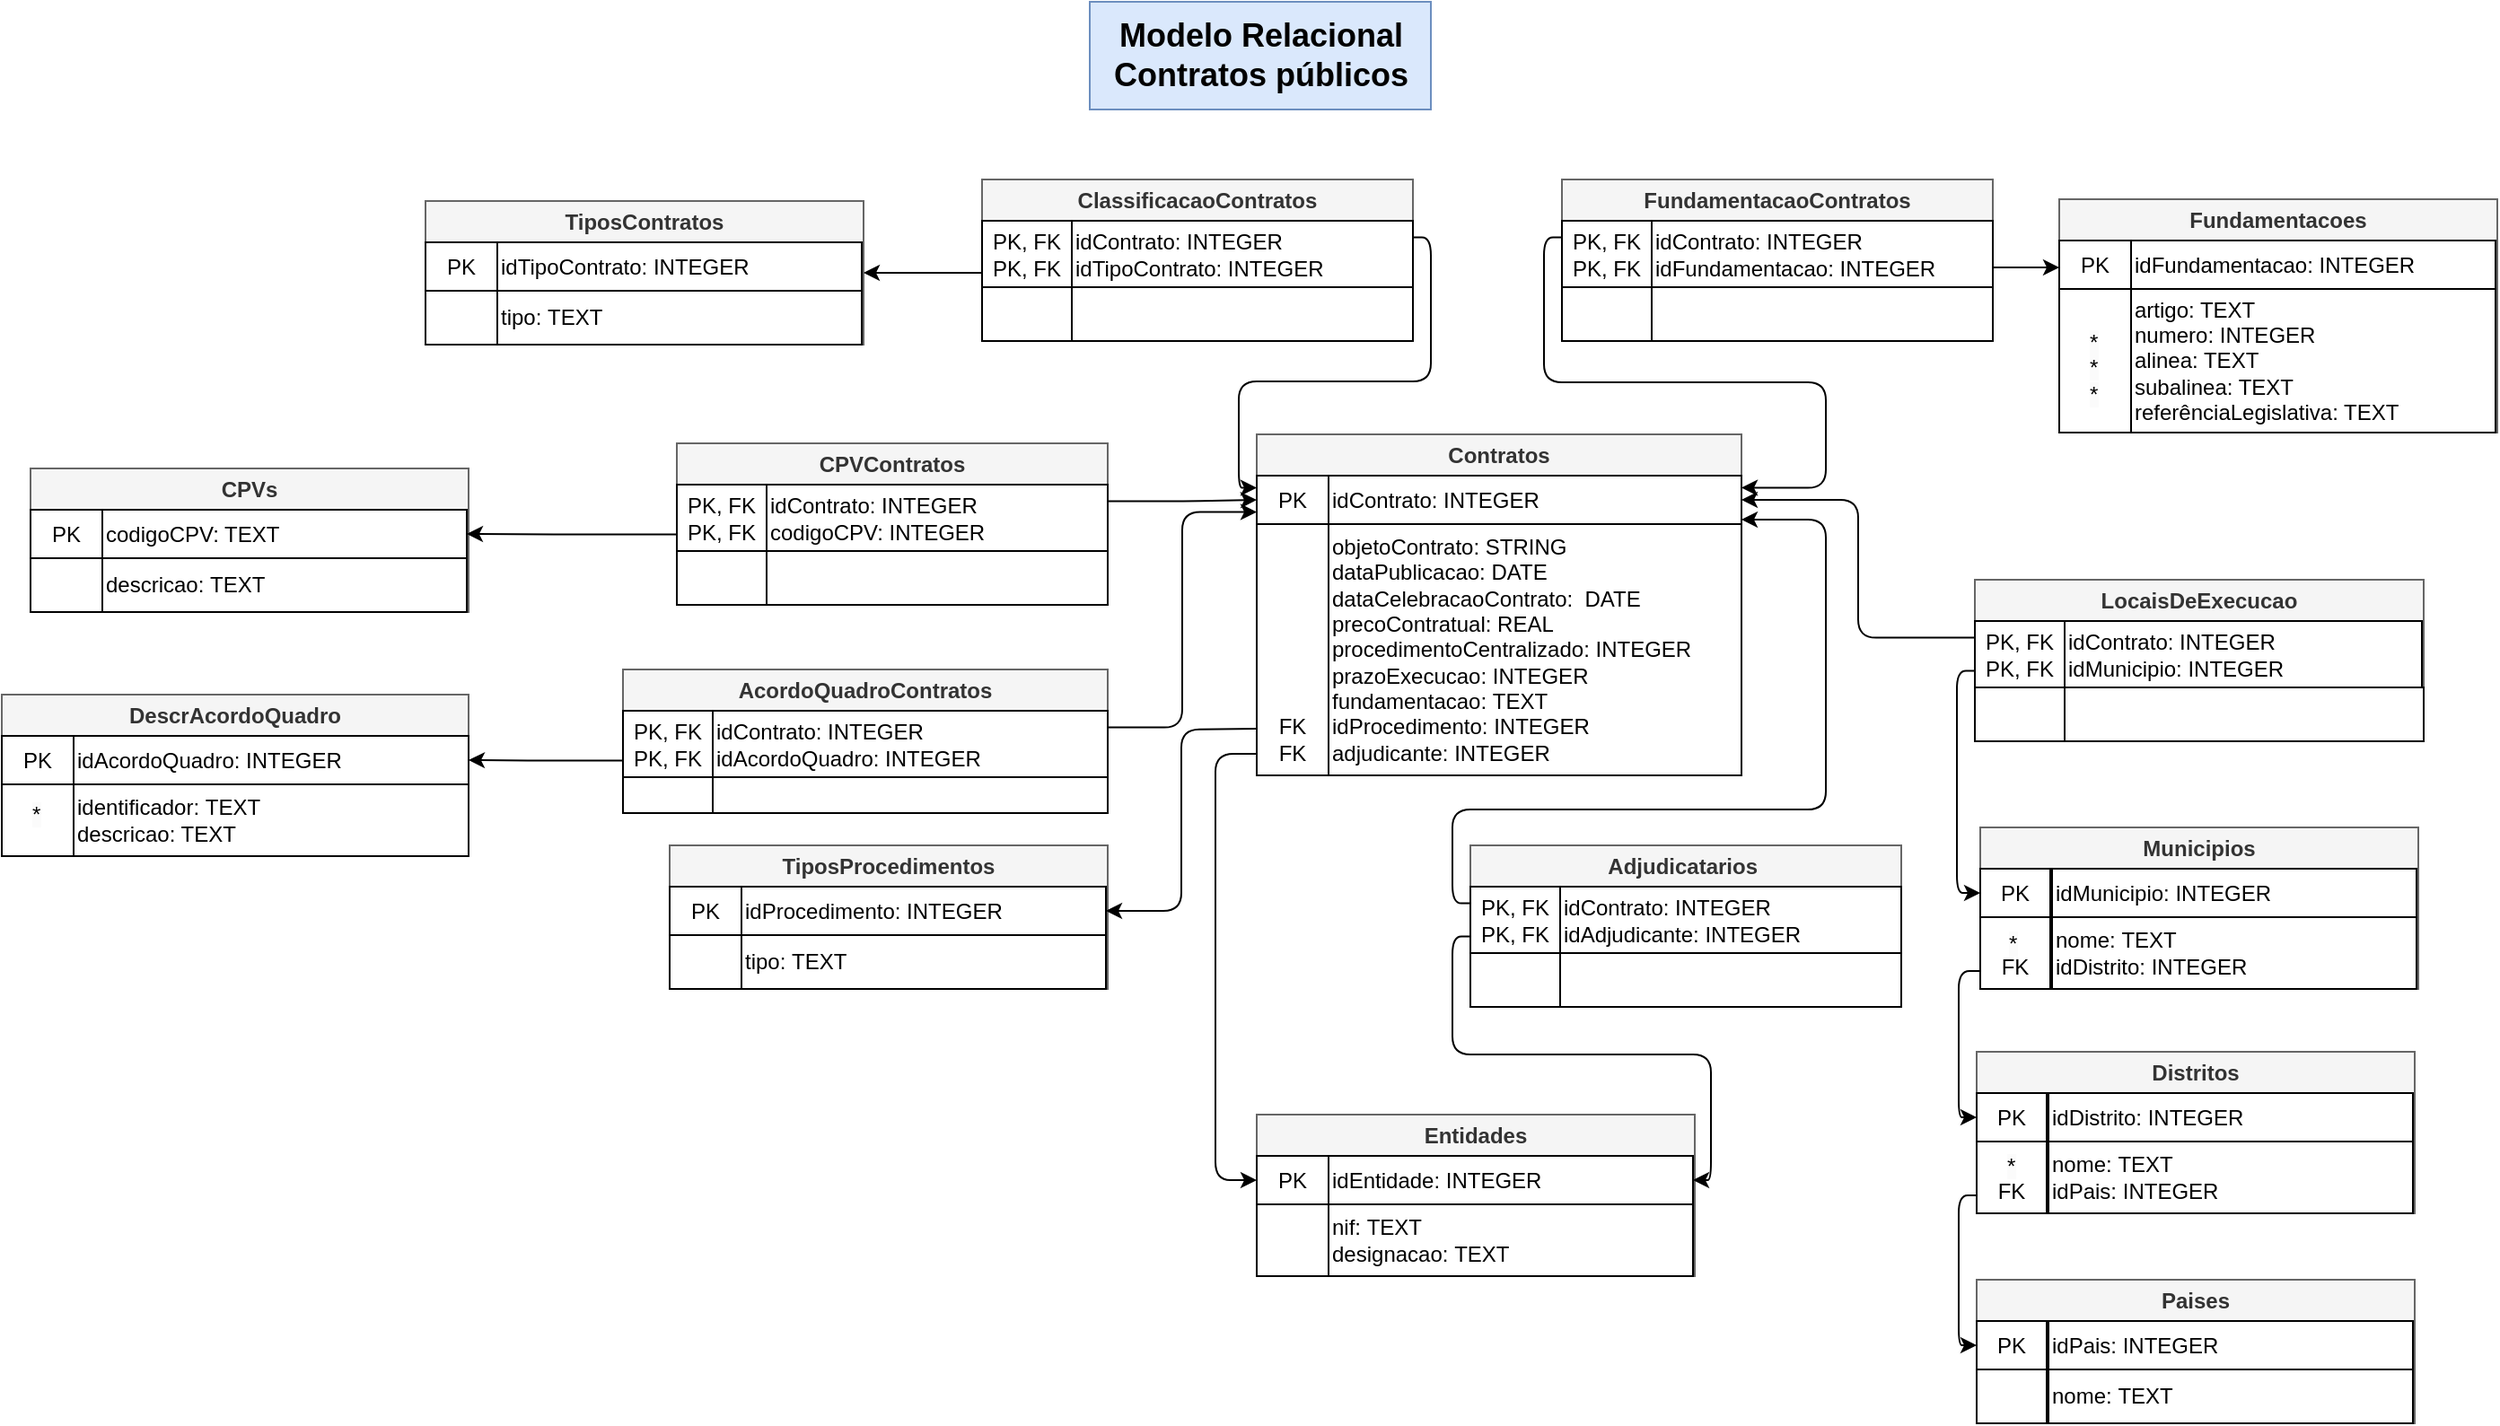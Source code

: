 <mxfile>
    <diagram name="Página-1" id="wmexFkZFV4C5G2_LSLB-">
        <mxGraphModel dx="3047" dy="1538" grid="1" gridSize="10" guides="1" tooltips="1" connect="1" arrows="1" fold="1" page="1" pageScale="1" pageWidth="827" pageHeight="1169" background="#ffffff" math="0" shadow="0">
            <root>
                <mxCell id="0"/>
                <mxCell id="1" parent="0"/>
                <mxCell id="37" style="edgeStyle=orthogonalEdgeStyle;html=1;exitX=0;exitY=1;exitDx=0;exitDy=0;entryX=0;entryY=0.5;entryDx=0;entryDy=0;" parent="1" target="dAuswY9n_uoiKKatBOaa-31" edge="1">
                    <mxGeometry relative="1" as="geometry">
                        <mxPoint x="-1010" y="-551.077" as="targetPoint"/>
                        <mxPoint x="-997.0" y="-551" as="sourcePoint"/>
                        <Array as="points">
                            <mxPoint x="-1020" y="-551"/>
                            <mxPoint x="-1020" y="-313"/>
                        </Array>
                    </mxGeometry>
                </mxCell>
                <mxCell id="24jAjjag3Yym39tfX2p5-30" value="Contratos" style="swimlane;whiteSpace=wrap;html=1;fillColor=#f5f5f5;fontColor=#333333;strokeColor=#666666;" parent="1" vertex="1">
                    <mxGeometry x="-997" y="-729" width="270" height="190" as="geometry">
                        <mxRectangle x="290" y="50" width="90" height="30" as="alternateBounds"/>
                    </mxGeometry>
                </mxCell>
                <mxCell id="24jAjjag3Yym39tfX2p5-31" value="&lt;span style=&quot;text-align: justify;&quot;&gt;idContrato:&amp;nbsp;&lt;/span&gt;INTEGER" style="whiteSpace=wrap;html=1;align=left;" parent="24jAjjag3Yym39tfX2p5-30" vertex="1">
                    <mxGeometry x="40" y="23" width="230" height="27" as="geometry"/>
                </mxCell>
                <mxCell id="dAuswY9n_uoiKKatBOaa-8" value="&lt;div style=&quot;text-align: left;&quot;&gt;&lt;span style=&quot;background-color: initial;&quot;&gt;PK&lt;/span&gt;&lt;/div&gt;" style="rounded=0;whiteSpace=wrap;html=1;" parent="24jAjjag3Yym39tfX2p5-30" vertex="1">
                    <mxGeometry y="23" width="40" height="27" as="geometry"/>
                </mxCell>
                <mxCell id="dAuswY9n_uoiKKatBOaa-12" value="&lt;div style=&quot;text-align: justify;&quot;&gt;&lt;span style=&quot;background-color: initial;&quot;&gt;objetoContrato: STRING&lt;/span&gt;&lt;/div&gt;&lt;div style=&quot;text-align: justify;&quot;&gt;dataPublicacao: DATE&lt;/div&gt;&lt;div style=&quot;text-align: justify;&quot;&gt;dataCelebracaoContrato:&amp;nbsp;&amp;nbsp;&lt;span style=&quot;background-color: initial;&quot;&gt;DATE&lt;/span&gt;&lt;/div&gt;&lt;div style=&quot;text-align: justify;&quot;&gt;precoContratual: REAL&lt;/div&gt;&lt;div style=&quot;text-align: justify;&quot;&gt;procedimentoCentralizado: INTEGER&lt;span style=&quot;background-color: initial; color: rgba(0, 0, 0, 0); font-family: monospace; font-size: 0px; text-align: left; text-wrap-mode: nowrap;&quot;&gt;%3CmxGraphModel%3E%3Croot%3E%3CmxCell%20id%3D%220%22%2F%3E%3CmxCell%20id%3D%221%22%20parent%3D%220%22%2F%3E%3CmxCell%20id%3D%222%22%20value%3D%22Contrato%22%20style%3D%22swimlane%3BwhiteSpace%3Dwrap%3Bhtml%3D1%3B%22%20vertex%3D%221%22%20parent%3D%221%22%3E%3CmxGeometry%20x%3D%22290%22%20y%3D%2250%22%20width%3D%22200%22%20height%3D%22200%22%20as%3D%22geometry%22%3E%3CmxRectangle%20x%3D%22290%22%20y%3D%2250%22%20width%3D%2290%22%20height%3D%2230%22%20as%3D%22alternateBounds%22%2F%3E%3C%2FmxGeometry%3E%3C%2FmxCell%3E%3CmxCell%20id%3D%223%22%20value%3D%22%26lt%3Bdiv%20style%3D%26quot%3Btext-align%3A%20justify%3B%26quot%3B%26gt%3BidContrato%26lt%3B%2Fdiv%26gt%3B%26lt%3Bdiv%20style%3D%26quot%3Btext-align%3A%20justify%3B%26quot%3B%26gt%3BtipoContrato%26lt%3B%2Fdiv%26gt%3B%26lt%3Bdiv%20style%3D%26quot%3Btext-align%3A%20justify%3B%26quot%3B%26gt%3BdataPublicacao%26lt%3B%2Fdiv%26gt%3B%26lt%3Bdiv%20style%3D%26quot%3Btext-align%3A%20justify%3B%26quot%3B%26gt%3BprecoContratual%26lt%3B%2Fdiv%26gt%3B%26lt%3Bdiv%20style%3D%26quot%3Btext-align%3A%20justify%3B%26quot%3B%26gt%3Bcpv%26lt%3B%2Fdiv%26gt%3B%26lt%3Bdiv%20style%3D%26quot%3Btext-align%3A%20justify%3B%26quot%3B%26gt%3BprocedimentoCentralizado%26lt%3B%2Fdiv%26gt%3B%26lt%3Bdiv%20style%3D%26quot%3Btext-align%3A%20justify%3B%26quot%3B%26gt%3BdescrAcordoQuadro%26lt%3B%2Fdiv%26gt%3B%26lt%3Bdiv%20style%3D%26quot%3Btext-align%3A%20justify%3B%26quot%3B%26gt%3Bfundamentacao%26lt%3B%2Fdiv%26gt%3B%22%20style%3D%22whiteSpace%3Dwrap%3Bhtml%3D1%3Balign%3Dleft%3B%22%20vertex%3D%221%22%20parent%3D%222%22%3E%3CmxGeometry%20y%3D%2223%22%20width%3D%22200%22%20height%3D%22177%22%20as%3D%22geometry%22%2F%3E%3C%2FmxCell%3E%3C%2Froot%3E%3C%2FmxG&lt;/span&gt;&lt;/div&gt;&lt;div style=&quot;text-align: justify;&quot;&gt;&lt;span style=&quot;text-align: left;&quot;&gt;prazoExecucao:&amp;nbsp;&lt;/span&gt;&lt;span style=&quot;background-color: initial; text-align: left;&quot;&gt;INTEGER&lt;/span&gt;&lt;/div&gt;&lt;div style=&quot;text-align: justify;&quot;&gt;&lt;span style=&quot;text-align: left;&quot;&gt;fundamentacao&lt;/span&gt;&lt;span style=&quot;background-color: initial;&quot;&gt;:&amp;nbsp;&lt;/span&gt;&lt;span style=&quot;background-color: initial; text-align: left;&quot;&gt;TEXT&lt;/span&gt;&lt;/div&gt;&lt;div style=&quot;text-align: justify;&quot;&gt;&lt;span style=&quot;text-align: left;&quot;&gt;idProcedimento&lt;/span&gt;&lt;span style=&quot;border-color: var(--border-color); background-color: initial;&quot;&gt;:&amp;nbsp;&lt;/span&gt;&lt;span style=&quot;border-color: var(--border-color); text-align: left; background-color: initial;&quot;&gt;INTEGER&lt;/span&gt;&lt;span style=&quot;background-color: initial; text-align: left;&quot;&gt;&lt;br&gt;&lt;/span&gt;&lt;/div&gt;&lt;div style=&quot;text-align: left;&quot;&gt;adjudicante:&amp;nbsp;&lt;span style=&quot;background-color: initial;&quot;&gt;INTEGER&lt;/span&gt;&lt;/div&gt;" style="whiteSpace=wrap;html=1;align=left;" parent="24jAjjag3Yym39tfX2p5-30" vertex="1">
                    <mxGeometry x="40" y="50" width="230" height="140" as="geometry"/>
                </mxCell>
                <mxCell id="dAuswY9n_uoiKKatBOaa-13" value="&lt;div style=&quot;text-align: left; line-height: 120%;&quot;&gt;&lt;br&gt;&lt;/div&gt;&lt;div style=&quot;text-align: left; line-height: 120%;&quot;&gt;&lt;br&gt;&lt;/div&gt;&lt;div style=&quot;text-align: left; line-height: 120%;&quot;&gt;&lt;br&gt;&lt;/div&gt;&lt;div style=&quot;text-align: left; line-height: 120%;&quot;&gt;&lt;br&gt;&lt;/div&gt;&lt;div style=&quot;text-align: left; line-height: 120%;&quot;&gt;&lt;br&gt;&lt;/div&gt;&lt;div style=&quot;text-align: left; line-height: 120%;&quot;&gt;&lt;br&gt;&lt;/div&gt;&lt;div style=&quot;text-align: left; line-height: 120%;&quot;&gt;&lt;br&gt;&lt;/div&gt;&lt;div style=&quot;text-align: left; line-height: 120%;&quot;&gt;FK&lt;/div&gt;&lt;div style=&quot;text-align: left; line-height: 120%;&quot;&gt;&lt;span style=&quot;background-color: initial;&quot;&gt;FK&lt;/span&gt;&lt;/div&gt;" style="rounded=0;whiteSpace=wrap;html=1;" parent="24jAjjag3Yym39tfX2p5-30" vertex="1">
                    <mxGeometry y="50" width="40" height="140" as="geometry"/>
                </mxCell>
                <mxCell id="24jAjjag3Yym39tfX2p5-79" value="&lt;font color=&quot;#000000&quot;&gt;Modelo Relacional&lt;br&gt;&lt;/font&gt;&lt;div style=&quot;font-size: 18px;&quot;&gt;&lt;font color=&quot;#000000&quot;&gt;Contratos públicos&lt;/font&gt;&lt;/div&gt;" style="text;html=1;align=center;verticalAlign=middle;resizable=0;points=[];autosize=1;strokeColor=#6c8ebf;fillColor=#dae8fc;fontStyle=1;fontSize=18;" parent="1" vertex="1">
                    <mxGeometry x="-1090" y="-970" width="190" height="60" as="geometry"/>
                </mxCell>
                <mxCell id="dAuswY9n_uoiKKatBOaa-14" value="TiposContratos" style="swimlane;whiteSpace=wrap;html=1;fillColor=#f5f5f5;fontColor=#333333;strokeColor=#666666;" parent="1" vertex="1">
                    <mxGeometry x="-1460" y="-859" width="244" height="80" as="geometry">
                        <mxRectangle x="290" y="50" width="90" height="30" as="alternateBounds"/>
                    </mxGeometry>
                </mxCell>
                <mxCell id="dAuswY9n_uoiKKatBOaa-15" value="&lt;span style=&quot;text-align: justify;&quot;&gt;idTipoContrato:&amp;nbsp;&lt;/span&gt;INTEGER" style="whiteSpace=wrap;html=1;align=left;" parent="dAuswY9n_uoiKKatBOaa-14" vertex="1">
                    <mxGeometry x="40" y="23" width="203" height="27" as="geometry"/>
                </mxCell>
                <mxCell id="dAuswY9n_uoiKKatBOaa-16" value="&lt;div style=&quot;text-align: left;&quot;&gt;&lt;span style=&quot;background-color: initial;&quot;&gt;PK&lt;/span&gt;&lt;/div&gt;" style="rounded=0;whiteSpace=wrap;html=1;" parent="dAuswY9n_uoiKKatBOaa-14" vertex="1">
                    <mxGeometry y="23" width="40" height="27" as="geometry"/>
                </mxCell>
                <mxCell id="dAuswY9n_uoiKKatBOaa-17" value="&lt;div style=&quot;text-align: justify;&quot;&gt;&lt;span style=&quot;text-align: left;&quot;&gt;tipo:&amp;nbsp;&lt;/span&gt;&lt;span style=&quot;background-color: initial; text-align: left;&quot;&gt;TEXT&lt;/span&gt;&lt;/div&gt;" style="whiteSpace=wrap;html=1;align=left;" parent="dAuswY9n_uoiKKatBOaa-14" vertex="1">
                    <mxGeometry x="40" y="50" width="203" height="30" as="geometry"/>
                </mxCell>
                <mxCell id="dAuswY9n_uoiKKatBOaa-18" value="&lt;div style=&quot;text-align: left; line-height: 120%;&quot;&gt;&lt;br&gt;&lt;/div&gt;" style="rounded=0;whiteSpace=wrap;html=1;" parent="dAuswY9n_uoiKKatBOaa-14" vertex="1">
                    <mxGeometry y="50" width="40" height="30" as="geometry"/>
                </mxCell>
                <mxCell id="dAuswY9n_uoiKKatBOaa-19" value="CPVs" style="swimlane;whiteSpace=wrap;html=1;fillColor=#f5f5f5;fontColor=#333333;strokeColor=#666666;" parent="1" vertex="1">
                    <mxGeometry x="-1680" y="-710" width="244" height="80" as="geometry">
                        <mxRectangle x="290" y="50" width="90" height="30" as="alternateBounds"/>
                    </mxGeometry>
                </mxCell>
                <mxCell id="dAuswY9n_uoiKKatBOaa-20" value="codigoCPV: TEXT" style="whiteSpace=wrap;html=1;align=left;" parent="dAuswY9n_uoiKKatBOaa-19" vertex="1">
                    <mxGeometry x="40" y="23" width="203" height="27" as="geometry"/>
                </mxCell>
                <mxCell id="dAuswY9n_uoiKKatBOaa-21" value="&lt;div style=&quot;text-align: left;&quot;&gt;&lt;span style=&quot;background-color: initial;&quot;&gt;PK&lt;/span&gt;&lt;/div&gt;" style="rounded=0;whiteSpace=wrap;html=1;" parent="dAuswY9n_uoiKKatBOaa-19" vertex="1">
                    <mxGeometry y="23" width="40" height="27" as="geometry"/>
                </mxCell>
                <mxCell id="dAuswY9n_uoiKKatBOaa-22" value="&lt;div style=&quot;text-align: justify;&quot;&gt;&lt;span style=&quot;text-align: left;&quot;&gt;descricao:&amp;nbsp;&lt;/span&gt;&lt;span style=&quot;background-color: initial; text-align: left;&quot;&gt;TEXT&lt;/span&gt;&lt;/div&gt;" style="whiteSpace=wrap;html=1;align=left;" parent="dAuswY9n_uoiKKatBOaa-19" vertex="1">
                    <mxGeometry x="40" y="50" width="203" height="30" as="geometry"/>
                </mxCell>
                <mxCell id="dAuswY9n_uoiKKatBOaa-23" value="&lt;div style=&quot;text-align: left; line-height: 120%;&quot;&gt;&lt;br&gt;&lt;/div&gt;" style="rounded=0;whiteSpace=wrap;html=1;" parent="dAuswY9n_uoiKKatBOaa-19" vertex="1">
                    <mxGeometry y="50" width="40" height="30" as="geometry"/>
                </mxCell>
                <mxCell id="dAuswY9n_uoiKKatBOaa-29" value="Entidades" style="swimlane;whiteSpace=wrap;html=1;fillColor=#f5f5f5;fontColor=#333333;strokeColor=#666666;" parent="1" vertex="1">
                    <mxGeometry x="-997" y="-350" width="244" height="90" as="geometry">
                        <mxRectangle x="290" y="50" width="90" height="30" as="alternateBounds"/>
                    </mxGeometry>
                </mxCell>
                <mxCell id="dAuswY9n_uoiKKatBOaa-30" value="idEntidade: INTEGER" style="whiteSpace=wrap;html=1;align=left;" parent="dAuswY9n_uoiKKatBOaa-29" vertex="1">
                    <mxGeometry x="40" y="23" width="203" height="27" as="geometry"/>
                </mxCell>
                <mxCell id="dAuswY9n_uoiKKatBOaa-31" value="&lt;div style=&quot;text-align: left;&quot;&gt;&lt;span style=&quot;background-color: initial;&quot;&gt;PK&lt;/span&gt;&lt;/div&gt;" style="rounded=0;whiteSpace=wrap;html=1;" parent="dAuswY9n_uoiKKatBOaa-29" vertex="1">
                    <mxGeometry y="23" width="40" height="27" as="geometry"/>
                </mxCell>
                <mxCell id="dAuswY9n_uoiKKatBOaa-32" value="&lt;div style=&quot;text-align: justify;&quot;&gt;&lt;span style=&quot;text-align: left;&quot;&gt;nif:&amp;nbsp;&lt;/span&gt;&lt;span style=&quot;background-color: initial; text-align: left;&quot;&gt;TEXT&lt;/span&gt;&lt;/div&gt;&lt;div style=&quot;text-align: justify;&quot;&gt;&lt;span style=&quot;text-align: left;&quot;&gt;designacao:&amp;nbsp;&lt;/span&gt;&lt;span style=&quot;background-color: initial; text-align: left;&quot;&gt;TEXT&lt;/span&gt;&lt;/div&gt;" style="whiteSpace=wrap;html=1;align=left;" parent="dAuswY9n_uoiKKatBOaa-29" vertex="1">
                    <mxGeometry x="40" y="50" width="203" height="40" as="geometry"/>
                </mxCell>
                <mxCell id="dAuswY9n_uoiKKatBOaa-33" value="&lt;div style=&quot;text-align: left; line-height: 120%;&quot;&gt;&lt;br&gt;&lt;/div&gt;" style="rounded=0;whiteSpace=wrap;html=1;" parent="dAuswY9n_uoiKKatBOaa-29" vertex="1">
                    <mxGeometry y="50" width="40" height="40" as="geometry"/>
                </mxCell>
                <mxCell id="dAuswY9n_uoiKKatBOaa-50" value="Municipios" style="swimlane;whiteSpace=wrap;html=1;fillColor=#f5f5f5;fontColor=#333333;strokeColor=#666666;" parent="1" vertex="1">
                    <mxGeometry x="-594" y="-510" width="244" height="90" as="geometry">
                        <mxRectangle x="290" y="50" width="90" height="30" as="alternateBounds"/>
                    </mxGeometry>
                </mxCell>
                <mxCell id="dAuswY9n_uoiKKatBOaa-51" value="idMunicipio: INTEGER" style="whiteSpace=wrap;html=1;align=left;" parent="dAuswY9n_uoiKKatBOaa-50" vertex="1">
                    <mxGeometry x="40" y="23" width="203" height="27" as="geometry"/>
                </mxCell>
                <mxCell id="dAuswY9n_uoiKKatBOaa-52" value="&lt;div style=&quot;text-align: left;&quot;&gt;&lt;span style=&quot;background-color: initial;&quot;&gt;PK&lt;/span&gt;&lt;/div&gt;" style="rounded=0;whiteSpace=wrap;html=1;" parent="dAuswY9n_uoiKKatBOaa-50" vertex="1">
                    <mxGeometry y="23" width="39" height="27" as="geometry"/>
                </mxCell>
                <mxCell id="dAuswY9n_uoiKKatBOaa-53" value="&lt;div style=&quot;text-align: justify;&quot;&gt;&lt;span style=&quot;text-align: left;&quot;&gt;nome:&amp;nbsp;&lt;/span&gt;&lt;span style=&quot;background-color: initial; text-align: left;&quot;&gt;TEXT&lt;/span&gt;&lt;/div&gt;&lt;div style=&quot;text-align: left;&quot;&gt;idDistrito:&amp;nbsp;&lt;span style=&quot;background-color: initial;&quot;&gt;INTEGER&lt;/span&gt;&lt;/div&gt;" style="whiteSpace=wrap;html=1;align=left;" parent="dAuswY9n_uoiKKatBOaa-50" vertex="1">
                    <mxGeometry x="40" y="50" width="203" height="40" as="geometry"/>
                </mxCell>
                <mxCell id="dAuswY9n_uoiKKatBOaa-54" value="&lt;div style=&quot;text-align: left; line-height: 120%;&quot;&gt;&lt;br&gt;&lt;/div&gt;&lt;div style=&quot;text-align: left; line-height: 120%;&quot;&gt;FK&lt;/div&gt;" style="rounded=0;whiteSpace=wrap;html=1;" parent="dAuswY9n_uoiKKatBOaa-50" vertex="1">
                    <mxGeometry y="50" width="39" height="40" as="geometry"/>
                </mxCell>
                <mxCell id="58" value="&lt;span style=&quot;color: rgb(0, 0, 0); font-family: Helvetica; font-size: 12px; font-style: normal; font-variant-ligatures: normal; font-variant-caps: normal; font-weight: 400; letter-spacing: normal; orphans: 2; text-align: left; text-indent: 0px; text-transform: none; widows: 2; word-spacing: 0px; -webkit-text-stroke-width: 0px; background-color: rgb(251, 251, 251); text-decoration-thickness: initial; text-decoration-style: initial; text-decoration-color: initial; float: none; display: inline !important;&quot;&gt;*&lt;/span&gt;" style="text;whiteSpace=wrap;html=1;" parent="dAuswY9n_uoiKKatBOaa-50" vertex="1">
                    <mxGeometry x="14" y="51" width="10" height="17" as="geometry"/>
                </mxCell>
                <mxCell id="dAuswY9n_uoiKKatBOaa-71" value="Paises" style="swimlane;whiteSpace=wrap;html=1;fillColor=#f5f5f5;fontColor=#333333;strokeColor=#666666;" parent="1" vertex="1">
                    <mxGeometry x="-596" y="-258" width="244" height="80" as="geometry">
                        <mxRectangle x="290" y="50" width="90" height="30" as="alternateBounds"/>
                    </mxGeometry>
                </mxCell>
                <mxCell id="dAuswY9n_uoiKKatBOaa-72" value="idPais: INTEGER" style="whiteSpace=wrap;html=1;align=left;" parent="dAuswY9n_uoiKKatBOaa-71" vertex="1">
                    <mxGeometry x="40" y="23" width="203" height="27" as="geometry"/>
                </mxCell>
                <mxCell id="dAuswY9n_uoiKKatBOaa-73" value="&lt;div style=&quot;text-align: left;&quot;&gt;&lt;span style=&quot;background-color: initial;&quot;&gt;PK&lt;/span&gt;&lt;/div&gt;" style="rounded=0;whiteSpace=wrap;html=1;" parent="dAuswY9n_uoiKKatBOaa-71" vertex="1">
                    <mxGeometry y="23" width="39" height="27" as="geometry"/>
                </mxCell>
                <mxCell id="dAuswY9n_uoiKKatBOaa-74" value="&lt;div style=&quot;text-align: justify;&quot;&gt;&lt;span style=&quot;text-align: left;&quot;&gt;nome:&amp;nbsp;&lt;/span&gt;&lt;span style=&quot;background-color: initial; text-align: left;&quot;&gt;TEXT&lt;/span&gt;&lt;/div&gt;" style="whiteSpace=wrap;html=1;align=left;" parent="dAuswY9n_uoiKKatBOaa-71" vertex="1">
                    <mxGeometry x="40" y="50" width="203" height="30" as="geometry"/>
                </mxCell>
                <mxCell id="dAuswY9n_uoiKKatBOaa-75" value="&lt;div style=&quot;text-align: left; line-height: 120%;&quot;&gt;&lt;br&gt;&lt;/div&gt;" style="rounded=0;whiteSpace=wrap;html=1;" parent="dAuswY9n_uoiKKatBOaa-71" vertex="1">
                    <mxGeometry y="50" width="39" height="30" as="geometry"/>
                </mxCell>
                <mxCell id="dAuswY9n_uoiKKatBOaa-77" value="Distritos" style="swimlane;whiteSpace=wrap;html=1;fillColor=#f5f5f5;fontColor=#333333;strokeColor=#666666;" parent="1" vertex="1">
                    <mxGeometry x="-596" y="-385" width="244" height="90" as="geometry">
                        <mxRectangle x="290" y="50" width="90" height="30" as="alternateBounds"/>
                    </mxGeometry>
                </mxCell>
                <mxCell id="dAuswY9n_uoiKKatBOaa-78" value="idDistrito: INTEGER" style="whiteSpace=wrap;html=1;align=left;" parent="dAuswY9n_uoiKKatBOaa-77" vertex="1">
                    <mxGeometry x="40" y="23" width="203" height="27" as="geometry"/>
                </mxCell>
                <mxCell id="dAuswY9n_uoiKKatBOaa-79" value="&lt;div style=&quot;text-align: left;&quot;&gt;&lt;span style=&quot;background-color: initial;&quot;&gt;PK&lt;/span&gt;&lt;/div&gt;" style="rounded=0;whiteSpace=wrap;html=1;" parent="dAuswY9n_uoiKKatBOaa-77" vertex="1">
                    <mxGeometry y="23" width="39" height="27" as="geometry"/>
                </mxCell>
                <mxCell id="dAuswY9n_uoiKKatBOaa-80" value="&lt;div style=&quot;text-align: justify;&quot;&gt;&lt;span style=&quot;text-align: left;&quot;&gt;nome:&amp;nbsp;&lt;/span&gt;&lt;span style=&quot;background-color: initial; text-align: left;&quot;&gt;TEXT&lt;/span&gt;&lt;/div&gt;&lt;div style=&quot;text-align: justify;&quot;&gt;&lt;span style=&quot;text-align: left;&quot;&gt;idPais:&amp;nbsp;&lt;/span&gt;&lt;span style=&quot;background-color: initial; text-align: left;&quot;&gt;INTEGER&lt;/span&gt;&lt;/div&gt;" style="whiteSpace=wrap;html=1;align=left;" parent="dAuswY9n_uoiKKatBOaa-77" vertex="1">
                    <mxGeometry x="40" y="50" width="203" height="40" as="geometry"/>
                </mxCell>
                <mxCell id="dAuswY9n_uoiKKatBOaa-81" value="&lt;div style=&quot;text-align: left; line-height: 120%;&quot;&gt;&lt;br&gt;&lt;/div&gt;&lt;div style=&quot;text-align: left; line-height: 120%;&quot;&gt;FK&lt;/div&gt;" style="rounded=0;whiteSpace=wrap;html=1;" parent="dAuswY9n_uoiKKatBOaa-77" vertex="1">
                    <mxGeometry y="50" width="39" height="40" as="geometry"/>
                </mxCell>
                <mxCell id="59" value="&lt;span style=&quot;color: rgb(0, 0, 0); font-family: Helvetica; font-size: 12px; font-style: normal; font-variant-ligatures: normal; font-variant-caps: normal; font-weight: 400; letter-spacing: normal; orphans: 2; text-align: left; text-indent: 0px; text-transform: none; widows: 2; word-spacing: 0px; -webkit-text-stroke-width: 0px; background-color: rgb(251, 251, 251); text-decoration-thickness: initial; text-decoration-style: initial; text-decoration-color: initial; float: none; display: inline !important;&quot;&gt;*&lt;/span&gt;" style="text;whiteSpace=wrap;html=1;" parent="dAuswY9n_uoiKKatBOaa-77" vertex="1">
                    <mxGeometry x="14.5" y="50" width="10" height="17" as="geometry"/>
                </mxCell>
                <mxCell id="dAuswY9n_uoiKKatBOaa-106" value="DescrAcordoQuadro" style="swimlane;whiteSpace=wrap;html=1;fillColor=#f5f5f5;fontColor=#333333;strokeColor=#666666;" parent="1" vertex="1">
                    <mxGeometry x="-1696" y="-584" width="260" height="90" as="geometry">
                        <mxRectangle x="290" y="50" width="90" height="30" as="alternateBounds"/>
                    </mxGeometry>
                </mxCell>
                <mxCell id="dAuswY9n_uoiKKatBOaa-107" value="idAcordoQuadro: INTEGER" style="whiteSpace=wrap;html=1;align=left;" parent="dAuswY9n_uoiKKatBOaa-106" vertex="1">
                    <mxGeometry x="40" y="23" width="220" height="27" as="geometry"/>
                </mxCell>
                <mxCell id="dAuswY9n_uoiKKatBOaa-108" value="&lt;div style=&quot;text-align: left;&quot;&gt;&lt;span style=&quot;background-color: initial;&quot;&gt;PK&lt;/span&gt;&lt;/div&gt;" style="rounded=0;whiteSpace=wrap;html=1;" parent="dAuswY9n_uoiKKatBOaa-106" vertex="1">
                    <mxGeometry y="23" width="40" height="27" as="geometry"/>
                </mxCell>
                <mxCell id="dAuswY9n_uoiKKatBOaa-109" value="&lt;div style=&quot;text-align: justify;&quot;&gt;&lt;span style=&quot;text-align: left;&quot;&gt;identificador:&lt;/span&gt;&lt;span style=&quot;background-color: initial; text-align: left;&quot;&gt;&amp;nbsp;&lt;/span&gt;&lt;span style=&quot;background-color: initial; text-align: left;&quot;&gt;TEXT&lt;/span&gt;&lt;/div&gt;&lt;div style=&quot;text-align: justify;&quot;&gt;&lt;span style=&quot;text-align: left;&quot;&gt;descricao: TEXT&lt;/span&gt;&lt;/div&gt;" style="whiteSpace=wrap;html=1;align=left;" parent="dAuswY9n_uoiKKatBOaa-106" vertex="1">
                    <mxGeometry x="40" y="50" width="220" height="40" as="geometry"/>
                </mxCell>
                <mxCell id="dAuswY9n_uoiKKatBOaa-110" value="&lt;div style=&quot;text-align: left; line-height: 120%;&quot;&gt;&lt;br&gt;&lt;/div&gt;" style="rounded=0;whiteSpace=wrap;html=1;" parent="dAuswY9n_uoiKKatBOaa-106" vertex="1">
                    <mxGeometry y="50" width="40" height="40" as="geometry"/>
                </mxCell>
                <mxCell id="52" value="&lt;span style=&quot;color: rgb(0, 0, 0); font-family: Helvetica; font-size: 12px; font-style: normal; font-variant-ligatures: normal; font-variant-caps: normal; font-weight: 400; letter-spacing: normal; orphans: 2; text-align: left; text-indent: 0px; text-transform: none; widows: 2; word-spacing: 0px; -webkit-text-stroke-width: 0px; background-color: rgb(251, 251, 251); text-decoration-thickness: initial; text-decoration-style: initial; text-decoration-color: initial; float: none; display: inline !important;&quot;&gt;*&lt;/span&gt;" style="text;whiteSpace=wrap;html=1;" parent="dAuswY9n_uoiKKatBOaa-106" vertex="1">
                    <mxGeometry x="15" y="53" width="10" height="30" as="geometry"/>
                </mxCell>
                <mxCell id="dAuswY9n_uoiKKatBOaa-116" value="AcordoQuadroContratos" style="swimlane;whiteSpace=wrap;html=1;fillColor=#f5f5f5;fontColor=#333333;strokeColor=#666666;" parent="1" vertex="1">
                    <mxGeometry x="-1350" y="-598" width="270" height="80" as="geometry">
                        <mxRectangle x="290" y="50" width="90" height="30" as="alternateBounds"/>
                    </mxGeometry>
                </mxCell>
                <mxCell id="dAuswY9n_uoiKKatBOaa-117" value="&lt;div&gt;idContrato: INTEGER&lt;/div&gt;idAcordoQuadro&lt;span style=&quot;background-color: initial;&quot;&gt;: INTEGER&lt;/span&gt;" style="whiteSpace=wrap;html=1;align=left;" parent="dAuswY9n_uoiKKatBOaa-116" vertex="1">
                    <mxGeometry x="50" y="23" width="220" height="37" as="geometry"/>
                </mxCell>
                <mxCell id="dAuswY9n_uoiKKatBOaa-118" value="&lt;div style=&quot;text-align: left;&quot;&gt;&lt;div&gt;&lt;span style=&quot;background-color: initial;&quot;&gt;PK, FK&lt;/span&gt;&lt;/div&gt;&lt;div&gt;PK, FK&lt;/div&gt;&lt;/div&gt;" style="rounded=0;whiteSpace=wrap;html=1;" parent="dAuswY9n_uoiKKatBOaa-116" vertex="1">
                    <mxGeometry y="23" width="50" height="37" as="geometry"/>
                </mxCell>
                <mxCell id="dAuswY9n_uoiKKatBOaa-119" value="&lt;div style=&quot;text-align: justify;&quot;&gt;&lt;br&gt;&lt;/div&gt;" style="whiteSpace=wrap;html=1;align=left;" parent="dAuswY9n_uoiKKatBOaa-116" vertex="1">
                    <mxGeometry x="50" y="60" width="220" height="20" as="geometry"/>
                </mxCell>
                <mxCell id="dAuswY9n_uoiKKatBOaa-120" value="&lt;div style=&quot;text-align: left; line-height: 120%;&quot;&gt;&lt;br&gt;&lt;/div&gt;" style="rounded=0;whiteSpace=wrap;html=1;" parent="dAuswY9n_uoiKKatBOaa-116" vertex="1">
                    <mxGeometry y="60" width="50" height="20" as="geometry"/>
                </mxCell>
                <mxCell id="2" value="LocaisDeExecucao" style="swimlane;whiteSpace=wrap;html=1;fillColor=#f5f5f5;fontColor=#333333;strokeColor=#666666;" parent="1" vertex="1">
                    <mxGeometry x="-597" y="-648" width="250" height="90" as="geometry">
                        <mxRectangle x="290" y="50" width="90" height="30" as="alternateBounds"/>
                    </mxGeometry>
                </mxCell>
                <mxCell id="3" value="idContrato: INTEGER&lt;br&gt;idMunicipio: INTEGER" style="whiteSpace=wrap;html=1;align=left;" parent="2" vertex="1">
                    <mxGeometry x="50" y="23" width="199" height="37" as="geometry"/>
                </mxCell>
                <mxCell id="4" value="&lt;div style=&quot;text-align: left;&quot;&gt;&lt;span style=&quot;background-color: initial;&quot;&gt;PK, FK&lt;/span&gt;&lt;/div&gt;&lt;div style=&quot;text-align: left;&quot;&gt;&lt;span style=&quot;background-color: initial;&quot;&gt;PK, FK&lt;/span&gt;&lt;/div&gt;" style="rounded=0;whiteSpace=wrap;html=1;" parent="2" vertex="1">
                    <mxGeometry y="23" width="50" height="37" as="geometry"/>
                </mxCell>
                <mxCell id="5" value="&lt;div style=&quot;text-align: justify;&quot;&gt;&lt;br&gt;&lt;/div&gt;" style="whiteSpace=wrap;html=1;align=left;" parent="2" vertex="1">
                    <mxGeometry x="50" y="60" width="200" height="30" as="geometry"/>
                </mxCell>
                <mxCell id="15" value="&lt;div style=&quot;text-align: justify;&quot;&gt;&lt;br&gt;&lt;/div&gt;" style="whiteSpace=wrap;html=1;align=left;" parent="2" vertex="1">
                    <mxGeometry y="60" width="50" height="30" as="geometry"/>
                </mxCell>
                <mxCell id="01Oeq3N-594YPHe-8Gk3-19" value="Adjudicatarios&amp;nbsp;" style="swimlane;whiteSpace=wrap;html=1;fillColor=#f5f5f5;fontColor=#333333;strokeColor=#666666;" parent="1" vertex="1">
                    <mxGeometry x="-878" y="-500" width="240" height="90" as="geometry">
                        <mxRectangle x="290" y="50" width="90" height="30" as="alternateBounds"/>
                    </mxGeometry>
                </mxCell>
                <mxCell id="01Oeq3N-594YPHe-8Gk3-20" value="idContrato: INTEGER&lt;div&gt;idAdjudicante: INTEGER&lt;/div&gt;" style="whiteSpace=wrap;html=1;align=left;" parent="01Oeq3N-594YPHe-8Gk3-19" vertex="1">
                    <mxGeometry x="50" y="23" width="190" height="37" as="geometry"/>
                </mxCell>
                <mxCell id="01Oeq3N-594YPHe-8Gk3-21" value="&lt;div style=&quot;text-align: left;&quot;&gt;&lt;span style=&quot;background-color: initial;&quot;&gt;PK, FK&lt;/span&gt;&lt;/div&gt;&lt;div style=&quot;text-align: left;&quot;&gt;PK, FK&lt;span style=&quot;background-color: initial;&quot;&gt;&lt;/span&gt;&lt;/div&gt;" style="rounded=0;whiteSpace=wrap;html=1;" parent="01Oeq3N-594YPHe-8Gk3-19" vertex="1">
                    <mxGeometry y="23" width="50" height="37" as="geometry"/>
                </mxCell>
                <mxCell id="01Oeq3N-594YPHe-8Gk3-22" value="&lt;div style=&quot;text-align: justify;&quot;&gt;&lt;br&gt;&lt;/div&gt;" style="whiteSpace=wrap;html=1;align=left;" parent="01Oeq3N-594YPHe-8Gk3-19" vertex="1">
                    <mxGeometry x="50" y="60" width="190" height="30" as="geometry"/>
                </mxCell>
                <mxCell id="01Oeq3N-594YPHe-8Gk3-23" value="&lt;div style=&quot;text-align: left; line-height: 120%;&quot;&gt;&lt;br&gt;&lt;/div&gt;" style="rounded=0;whiteSpace=wrap;html=1;" parent="01Oeq3N-594YPHe-8Gk3-19" vertex="1">
                    <mxGeometry y="60" width="50" height="30" as="geometry"/>
                </mxCell>
                <mxCell id="01Oeq3N-594YPHe-8Gk3-42" style="edgeStyle=orthogonalEdgeStyle;rounded=0;orthogonalLoop=1;jettySize=auto;html=1;entryX=1;entryY=0.5;entryDx=0;entryDy=0;" parent="1" source="01Oeq3N-594YPHe-8Gk3-26" target="dAuswY9n_uoiKKatBOaa-14" edge="1">
                    <mxGeometry relative="1" as="geometry">
                        <Array as="points">
                            <mxPoint x="-1170" y="-819"/>
                            <mxPoint x="-1170" y="-819"/>
                        </Array>
                    </mxGeometry>
                </mxCell>
                <mxCell id="01Oeq3N-594YPHe-8Gk3-26" value="ClassificacaoContratos" style="swimlane;whiteSpace=wrap;html=1;fillColor=#f5f5f5;fontColor=#333333;strokeColor=#666666;" parent="1" vertex="1">
                    <mxGeometry x="-1150" y="-871" width="240" height="90" as="geometry">
                        <mxRectangle x="290" y="50" width="90" height="30" as="alternateBounds"/>
                    </mxGeometry>
                </mxCell>
                <mxCell id="01Oeq3N-594YPHe-8Gk3-27" value="idContrato: INTEGER&lt;div&gt;idTipoContrato: INTEGER&lt;/div&gt;" style="whiteSpace=wrap;html=1;align=left;" parent="01Oeq3N-594YPHe-8Gk3-26" vertex="1">
                    <mxGeometry x="50" y="23" width="190" height="37" as="geometry"/>
                </mxCell>
                <mxCell id="01Oeq3N-594YPHe-8Gk3-28" value="&lt;div style=&quot;text-align: left;&quot;&gt;&lt;span style=&quot;background-color: initial;&quot;&gt;PK, FK&lt;/span&gt;&lt;/div&gt;&lt;div style=&quot;text-align: left;&quot;&gt;PK, FK&lt;span style=&quot;background-color: initial;&quot;&gt;&lt;/span&gt;&lt;/div&gt;" style="rounded=0;whiteSpace=wrap;html=1;" parent="01Oeq3N-594YPHe-8Gk3-26" vertex="1">
                    <mxGeometry y="23" width="50" height="37" as="geometry"/>
                </mxCell>
                <mxCell id="01Oeq3N-594YPHe-8Gk3-29" value="&lt;div style=&quot;text-align: justify;&quot;&gt;&lt;br&gt;&lt;/div&gt;" style="whiteSpace=wrap;html=1;align=left;" parent="01Oeq3N-594YPHe-8Gk3-26" vertex="1">
                    <mxGeometry x="50" y="60" width="190" height="30" as="geometry"/>
                </mxCell>
                <mxCell id="01Oeq3N-594YPHe-8Gk3-30" value="&lt;div style=&quot;text-align: left; line-height: 120%;&quot;&gt;&lt;br&gt;&lt;/div&gt;" style="rounded=0;whiteSpace=wrap;html=1;" parent="01Oeq3N-594YPHe-8Gk3-26" vertex="1">
                    <mxGeometry y="60" width="50" height="30" as="geometry"/>
                </mxCell>
                <mxCell id="01Oeq3N-594YPHe-8Gk3-33" value="CPVContratos" style="swimlane;whiteSpace=wrap;html=1;fillColor=#f5f5f5;fontColor=#333333;strokeColor=#666666;" parent="1" vertex="1">
                    <mxGeometry x="-1320" y="-724" width="240" height="90" as="geometry">
                        <mxRectangle x="290" y="50" width="90" height="30" as="alternateBounds"/>
                    </mxGeometry>
                </mxCell>
                <mxCell id="01Oeq3N-594YPHe-8Gk3-34" value="idContrato: INTEGER&lt;br&gt;&lt;div&gt;&lt;span style=&quot;background-color: initial;&quot;&gt;codigoCPV&lt;/span&gt;: INTEGER&lt;/div&gt;" style="whiteSpace=wrap;html=1;align=left;" parent="01Oeq3N-594YPHe-8Gk3-33" vertex="1">
                    <mxGeometry x="50" y="23" width="190" height="37" as="geometry"/>
                </mxCell>
                <mxCell id="01Oeq3N-594YPHe-8Gk3-35" value="&lt;div style=&quot;text-align: left;&quot;&gt;&lt;span style=&quot;background-color: initial;&quot;&gt;PK, FK&lt;/span&gt;&lt;/div&gt;&lt;div style=&quot;text-align: left;&quot;&gt;PK, FK&lt;span style=&quot;background-color: initial;&quot;&gt;&lt;/span&gt;&lt;/div&gt;" style="rounded=0;whiteSpace=wrap;html=1;" parent="01Oeq3N-594YPHe-8Gk3-33" vertex="1">
                    <mxGeometry y="23" width="50" height="37" as="geometry"/>
                </mxCell>
                <mxCell id="01Oeq3N-594YPHe-8Gk3-36" value="&lt;div style=&quot;text-align: justify;&quot;&gt;&lt;br&gt;&lt;/div&gt;" style="whiteSpace=wrap;html=1;align=left;" parent="01Oeq3N-594YPHe-8Gk3-33" vertex="1">
                    <mxGeometry x="50" y="60" width="190" height="30" as="geometry"/>
                </mxCell>
                <mxCell id="01Oeq3N-594YPHe-8Gk3-37" value="&lt;div style=&quot;text-align: left; line-height: 120%;&quot;&gt;&lt;br&gt;&lt;/div&gt;" style="rounded=0;whiteSpace=wrap;html=1;" parent="01Oeq3N-594YPHe-8Gk3-33" vertex="1">
                    <mxGeometry y="60" width="50" height="30" as="geometry"/>
                </mxCell>
                <mxCell id="18" style="edgeStyle=orthogonalEdgeStyle;html=1;exitX=0;exitY=0.25;exitDx=0;exitDy=0;entryX=1;entryY=0.5;entryDx=0;entryDy=0;" parent="1" source="4" target="24jAjjag3Yym39tfX2p5-31" edge="1">
                    <mxGeometry relative="1" as="geometry"/>
                </mxCell>
                <mxCell id="19" style="edgeStyle=orthogonalEdgeStyle;html=1;exitX=0;exitY=0.75;exitDx=0;exitDy=0;entryX=0;entryY=0.5;entryDx=0;entryDy=0;" parent="1" source="4" target="dAuswY9n_uoiKKatBOaa-52" edge="1">
                    <mxGeometry relative="1" as="geometry"/>
                </mxCell>
                <mxCell id="20" style="edgeStyle=orthogonalEdgeStyle;html=1;exitX=0;exitY=0.75;exitDx=0;exitDy=0;entryX=0;entryY=0.5;entryDx=0;entryDy=0;" parent="1" source="dAuswY9n_uoiKKatBOaa-54" target="dAuswY9n_uoiKKatBOaa-79" edge="1">
                    <mxGeometry relative="1" as="geometry"/>
                </mxCell>
                <mxCell id="21" style="edgeStyle=orthogonalEdgeStyle;html=1;exitX=0;exitY=0.75;exitDx=0;exitDy=0;entryX=0;entryY=0.5;entryDx=0;entryDy=0;" parent="1" source="dAuswY9n_uoiKKatBOaa-81" target="dAuswY9n_uoiKKatBOaa-73" edge="1">
                    <mxGeometry relative="1" as="geometry"/>
                </mxCell>
                <mxCell id="24" style="edgeStyle=orthogonalEdgeStyle;html=1;exitX=0;exitY=0.75;exitDx=0;exitDy=0;entryX=1;entryY=0.5;entryDx=0;entryDy=0;" parent="1" source="01Oeq3N-594YPHe-8Gk3-35" target="dAuswY9n_uoiKKatBOaa-20" edge="1">
                    <mxGeometry relative="1" as="geometry"/>
                </mxCell>
                <mxCell id="26" style="edgeStyle=orthogonalEdgeStyle;html=1;exitX=1;exitY=0.25;exitDx=0;exitDy=0;entryX=0;entryY=0.75;entryDx=0;entryDy=0;" parent="1" source="dAuswY9n_uoiKKatBOaa-117" target="dAuswY9n_uoiKKatBOaa-8" edge="1">
                    <mxGeometry relative="1" as="geometry"/>
                </mxCell>
                <mxCell id="27" style="edgeStyle=orthogonalEdgeStyle;html=1;exitX=1;exitY=0.25;exitDx=0;exitDy=0;entryX=0;entryY=0.5;entryDx=0;entryDy=0;" parent="1" source="01Oeq3N-594YPHe-8Gk3-34" target="dAuswY9n_uoiKKatBOaa-8" edge="1">
                    <mxGeometry relative="1" as="geometry"/>
                </mxCell>
                <mxCell id="28" style="edgeStyle=orthogonalEdgeStyle;html=1;exitX=0;exitY=0.25;exitDx=0;exitDy=0;entryX=1;entryY=0.25;entryDx=0;entryDy=0;" parent="1" source="01Oeq3N-594YPHe-8Gk3-21" target="24jAjjag3Yym39tfX2p5-30" edge="1">
                    <mxGeometry relative="1" as="geometry">
                        <Array as="points">
                            <mxPoint x="-888" y="-468"/>
                            <mxPoint x="-888" y="-520"/>
                            <mxPoint x="-680" y="-520"/>
                            <mxPoint x="-680" y="-681"/>
                        </Array>
                    </mxGeometry>
                </mxCell>
                <mxCell id="29" style="edgeStyle=orthogonalEdgeStyle;html=1;exitX=0;exitY=0.75;exitDx=0;exitDy=0;entryX=1;entryY=0.5;entryDx=0;entryDy=0;" parent="1" source="01Oeq3N-594YPHe-8Gk3-21" target="dAuswY9n_uoiKKatBOaa-30" edge="1">
                    <mxGeometry relative="1" as="geometry"/>
                </mxCell>
                <mxCell id="30" style="edgeStyle=orthogonalEdgeStyle;html=1;exitX=0;exitY=0.75;exitDx=0;exitDy=0;" parent="1" source="dAuswY9n_uoiKKatBOaa-118" target="dAuswY9n_uoiKKatBOaa-107" edge="1">
                    <mxGeometry relative="1" as="geometry"/>
                </mxCell>
                <mxCell id="31" value="TiposProcedimentos" style="swimlane;whiteSpace=wrap;html=1;fillColor=#f5f5f5;fontColor=#333333;strokeColor=#666666;" parent="1" vertex="1">
                    <mxGeometry x="-1324" y="-500" width="244" height="80" as="geometry">
                        <mxRectangle x="290" y="50" width="90" height="30" as="alternateBounds"/>
                    </mxGeometry>
                </mxCell>
                <mxCell id="32" value="idProcedimento: INTEGER" style="whiteSpace=wrap;html=1;align=left;" parent="31" vertex="1">
                    <mxGeometry x="40" y="23" width="203" height="27" as="geometry"/>
                </mxCell>
                <mxCell id="33" value="&lt;div style=&quot;text-align: left;&quot;&gt;&lt;span style=&quot;background-color: initial;&quot;&gt;PK&lt;/span&gt;&lt;/div&gt;" style="rounded=0;whiteSpace=wrap;html=1;" parent="31" vertex="1">
                    <mxGeometry y="23" width="40" height="27" as="geometry"/>
                </mxCell>
                <mxCell id="34" value="&lt;div style=&quot;text-align: justify;&quot;&gt;&lt;span style=&quot;text-align: left;&quot;&gt;tipo:&amp;nbsp;&lt;/span&gt;&lt;span style=&quot;background-color: initial; text-align: left;&quot;&gt;TEXT&lt;/span&gt;&lt;/div&gt;" style="whiteSpace=wrap;html=1;align=left;" parent="31" vertex="1">
                    <mxGeometry x="40" y="50" width="203" height="30" as="geometry"/>
                </mxCell>
                <mxCell id="35" value="&lt;div style=&quot;text-align: left; line-height: 120%;&quot;&gt;&lt;br&gt;&lt;/div&gt;" style="rounded=0;whiteSpace=wrap;html=1;" parent="31" vertex="1">
                    <mxGeometry y="50" width="40" height="30" as="geometry"/>
                </mxCell>
                <mxCell id="36" style="edgeStyle=orthogonalEdgeStyle;html=1;exitX=0;exitY=0.75;exitDx=0;exitDy=0;entryX=1;entryY=0.5;entryDx=0;entryDy=0;" parent="1" target="32" edge="1">
                    <mxGeometry relative="1" as="geometry">
                        <mxPoint x="-1050" y="-521" as="targetPoint"/>
                        <mxPoint x="-997.0" y="-565" as="sourcePoint"/>
                    </mxGeometry>
                </mxCell>
                <mxCell id="38" style="edgeStyle=orthogonalEdgeStyle;html=1;exitX=1;exitY=0.25;exitDx=0;exitDy=0;entryX=0;entryY=0.25;entryDx=0;entryDy=0;" parent="1" source="01Oeq3N-594YPHe-8Gk3-27" target="dAuswY9n_uoiKKatBOaa-8" edge="1">
                    <mxGeometry relative="1" as="geometry"/>
                </mxCell>
                <mxCell id="50" style="edgeStyle=orthogonalEdgeStyle;html=1;exitX=1;exitY=0.5;exitDx=0;exitDy=0;entryX=0;entryY=0.5;entryDx=0;entryDy=0;" parent="1" edge="1">
                    <mxGeometry relative="1" as="geometry">
                        <mxPoint x="-587" y="-822" as="sourcePoint"/>
                        <mxPoint x="-550" y="-822" as="targetPoint"/>
                        <Array as="points">
                            <mxPoint x="-580" y="-822"/>
                            <mxPoint x="-580" y="-822"/>
                        </Array>
                    </mxGeometry>
                </mxCell>
                <mxCell id="39" value="FundamentacaoContratos" style="swimlane;whiteSpace=wrap;html=1;fillColor=#f5f5f5;fontColor=#333333;strokeColor=#666666;" parent="1" vertex="1">
                    <mxGeometry x="-827" y="-871" width="240" height="90" as="geometry">
                        <mxRectangle x="290" y="50" width="90" height="30" as="alternateBounds"/>
                    </mxGeometry>
                </mxCell>
                <mxCell id="40" value="idContrato: INTEGER&lt;div&gt;idFundamentacao: INTEGER&lt;/div&gt;" style="whiteSpace=wrap;html=1;align=left;" parent="39" vertex="1">
                    <mxGeometry x="50" y="23" width="190" height="37" as="geometry"/>
                </mxCell>
                <mxCell id="41" value="&lt;div style=&quot;text-align: left;&quot;&gt;&lt;span style=&quot;background-color: initial;&quot;&gt;PK, FK&lt;/span&gt;&lt;/div&gt;&lt;div style=&quot;text-align: left;&quot;&gt;PK, FK&lt;span style=&quot;background-color: initial;&quot;&gt;&lt;/span&gt;&lt;/div&gt;" style="rounded=0;whiteSpace=wrap;html=1;" parent="39" vertex="1">
                    <mxGeometry y="23" width="50" height="37" as="geometry"/>
                </mxCell>
                <mxCell id="42" value="&lt;div style=&quot;text-align: justify;&quot;&gt;&lt;br&gt;&lt;/div&gt;" style="whiteSpace=wrap;html=1;align=left;" parent="39" vertex="1">
                    <mxGeometry x="50" y="60" width="190" height="30" as="geometry"/>
                </mxCell>
                <mxCell id="43" value="&lt;div style=&quot;text-align: left; line-height: 120%;&quot;&gt;&lt;br&gt;&lt;/div&gt;" style="rounded=0;whiteSpace=wrap;html=1;" parent="39" vertex="1">
                    <mxGeometry y="60" width="50" height="30" as="geometry"/>
                </mxCell>
                <mxCell id="44" value="Fundamentacoes" style="swimlane;whiteSpace=wrap;html=1;fillColor=#f5f5f5;fontColor=#333333;strokeColor=#666666;" parent="1" vertex="1">
                    <mxGeometry x="-550" y="-860" width="244" height="130" as="geometry">
                        <mxRectangle x="290" y="50" width="90" height="30" as="alternateBounds"/>
                    </mxGeometry>
                </mxCell>
                <mxCell id="45" value="&lt;span style=&quot;text-align: justify;&quot;&gt;idFundamentacao:&amp;nbsp;&lt;/span&gt;INTEGER" style="whiteSpace=wrap;html=1;align=left;" parent="44" vertex="1">
                    <mxGeometry x="40" y="23" width="203" height="27" as="geometry"/>
                </mxCell>
                <mxCell id="46" value="&lt;div style=&quot;text-align: left;&quot;&gt;&lt;span style=&quot;background-color: initial;&quot;&gt;PK&lt;/span&gt;&lt;/div&gt;" style="rounded=0;whiteSpace=wrap;html=1;" parent="44" vertex="1">
                    <mxGeometry y="23" width="40" height="27" as="geometry"/>
                </mxCell>
                <mxCell id="47" value="&lt;div style=&quot;text-align: justify;&quot;&gt;&lt;span style=&quot;text-align: left;&quot;&gt;artigo: TEXT&lt;/span&gt;&lt;div style=&quot;border-color: var(--border-color); text-align: left;&quot;&gt;numero: INTEGER&lt;br style=&quot;border-color: var(--border-color);&quot;&gt;&lt;div style=&quot;border-color: var(--border-color);&quot;&gt;alinea: TEXT&lt;/div&gt;&lt;div style=&quot;border-color: var(--border-color);&quot;&gt;subalinea: TEXT&lt;/div&gt;&lt;div style=&quot;border-color: var(--border-color);&quot;&gt;referênciaLegislativa: TEXT&lt;/div&gt;&lt;/div&gt;&lt;/div&gt;" style="whiteSpace=wrap;html=1;align=left;" parent="44" vertex="1">
                    <mxGeometry x="40" y="50" width="203" height="80" as="geometry"/>
                </mxCell>
                <mxCell id="48" value="&lt;div style=&quot;text-align: left; line-height: 120%;&quot;&gt;&lt;br&gt;&lt;/div&gt;" style="rounded=0;whiteSpace=wrap;html=1;" parent="44" vertex="1">
                    <mxGeometry y="50" width="40" height="80" as="geometry"/>
                </mxCell>
                <mxCell id="55" value="&lt;span style=&quot;color: rgb(0, 0, 0); font-family: Helvetica; font-size: 12px; font-style: normal; font-variant-ligatures: normal; font-variant-caps: normal; font-weight: 400; letter-spacing: normal; orphans: 2; text-align: left; text-indent: 0px; text-transform: none; widows: 2; word-spacing: 0px; -webkit-text-stroke-width: 0px; background-color: rgb(251, 251, 251); text-decoration-thickness: initial; text-decoration-style: initial; text-decoration-color: initial; float: none; display: inline !important;&quot;&gt;*&lt;/span&gt;" style="text;whiteSpace=wrap;html=1;" parent="44" vertex="1">
                    <mxGeometry x="15" y="66" width="10" height="30" as="geometry"/>
                </mxCell>
                <mxCell id="56" value="&lt;span style=&quot;color: rgb(0, 0, 0); font-family: Helvetica; font-size: 12px; font-style: normal; font-variant-ligatures: normal; font-variant-caps: normal; font-weight: 400; letter-spacing: normal; orphans: 2; text-align: left; text-indent: 0px; text-transform: none; widows: 2; word-spacing: 0px; -webkit-text-stroke-width: 0px; background-color: rgb(251, 251, 251); text-decoration-thickness: initial; text-decoration-style: initial; text-decoration-color: initial; float: none; display: inline !important;&quot;&gt;*&lt;/span&gt;" style="text;whiteSpace=wrap;html=1;" parent="44" vertex="1">
                    <mxGeometry x="15" y="80" width="10" height="30" as="geometry"/>
                </mxCell>
                <mxCell id="49" style="edgeStyle=orthogonalEdgeStyle;html=1;entryX=1;entryY=0.25;entryDx=0;entryDy=0;exitX=0;exitY=0.25;exitDx=0;exitDy=0;" parent="1" source="41" target="24jAjjag3Yym39tfX2p5-31" edge="1">
                    <mxGeometry relative="1" as="geometry">
                        <mxPoint x="-830" y="-820" as="sourcePoint"/>
                        <Array as="points">
                            <mxPoint x="-837" y="-839"/>
                            <mxPoint x="-837" y="-758"/>
                            <mxPoint x="-680" y="-758"/>
                            <mxPoint x="-680" y="-699"/>
                        </Array>
                    </mxGeometry>
                </mxCell>
                <mxCell id="57" value="&lt;span style=&quot;color: rgb(0, 0, 0); font-family: Helvetica; font-size: 12px; font-style: normal; font-variant-ligatures: normal; font-variant-caps: normal; font-weight: 400; letter-spacing: normal; orphans: 2; text-align: left; text-indent: 0px; text-transform: none; widows: 2; word-spacing: 0px; -webkit-text-stroke-width: 0px; background-color: rgb(251, 251, 251); text-decoration-thickness: initial; text-decoration-style: initial; text-decoration-color: initial; float: none; display: inline !important;&quot;&gt;*&lt;/span&gt;" style="text;whiteSpace=wrap;html=1;" parent="1" vertex="1">
                    <mxGeometry x="-535" y="-765" width="10" height="30" as="geometry"/>
                </mxCell>
            </root>
        </mxGraphModel>
    </diagram>
</mxfile>
